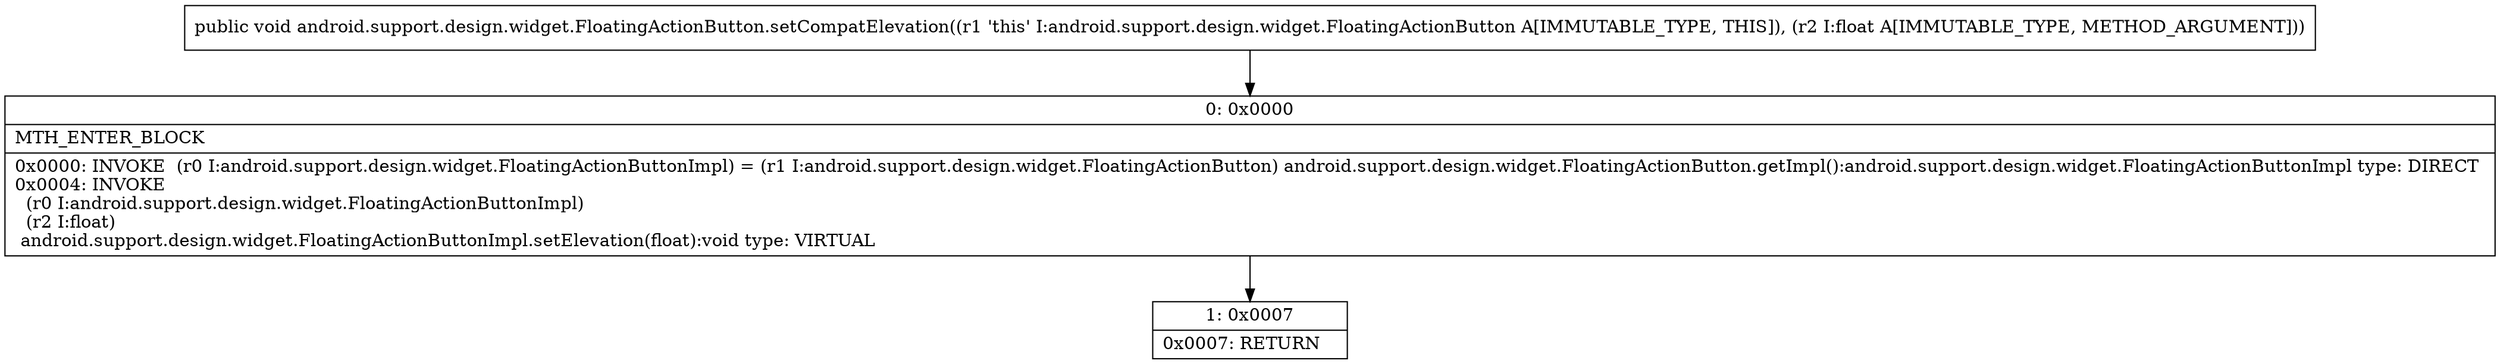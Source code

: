 digraph "CFG forandroid.support.design.widget.FloatingActionButton.setCompatElevation(F)V" {
Node_0 [shape=record,label="{0\:\ 0x0000|MTH_ENTER_BLOCK\l|0x0000: INVOKE  (r0 I:android.support.design.widget.FloatingActionButtonImpl) = (r1 I:android.support.design.widget.FloatingActionButton) android.support.design.widget.FloatingActionButton.getImpl():android.support.design.widget.FloatingActionButtonImpl type: DIRECT \l0x0004: INVOKE  \l  (r0 I:android.support.design.widget.FloatingActionButtonImpl)\l  (r2 I:float)\l android.support.design.widget.FloatingActionButtonImpl.setElevation(float):void type: VIRTUAL \l}"];
Node_1 [shape=record,label="{1\:\ 0x0007|0x0007: RETURN   \l}"];
MethodNode[shape=record,label="{public void android.support.design.widget.FloatingActionButton.setCompatElevation((r1 'this' I:android.support.design.widget.FloatingActionButton A[IMMUTABLE_TYPE, THIS]), (r2 I:float A[IMMUTABLE_TYPE, METHOD_ARGUMENT])) }"];
MethodNode -> Node_0;
Node_0 -> Node_1;
}

